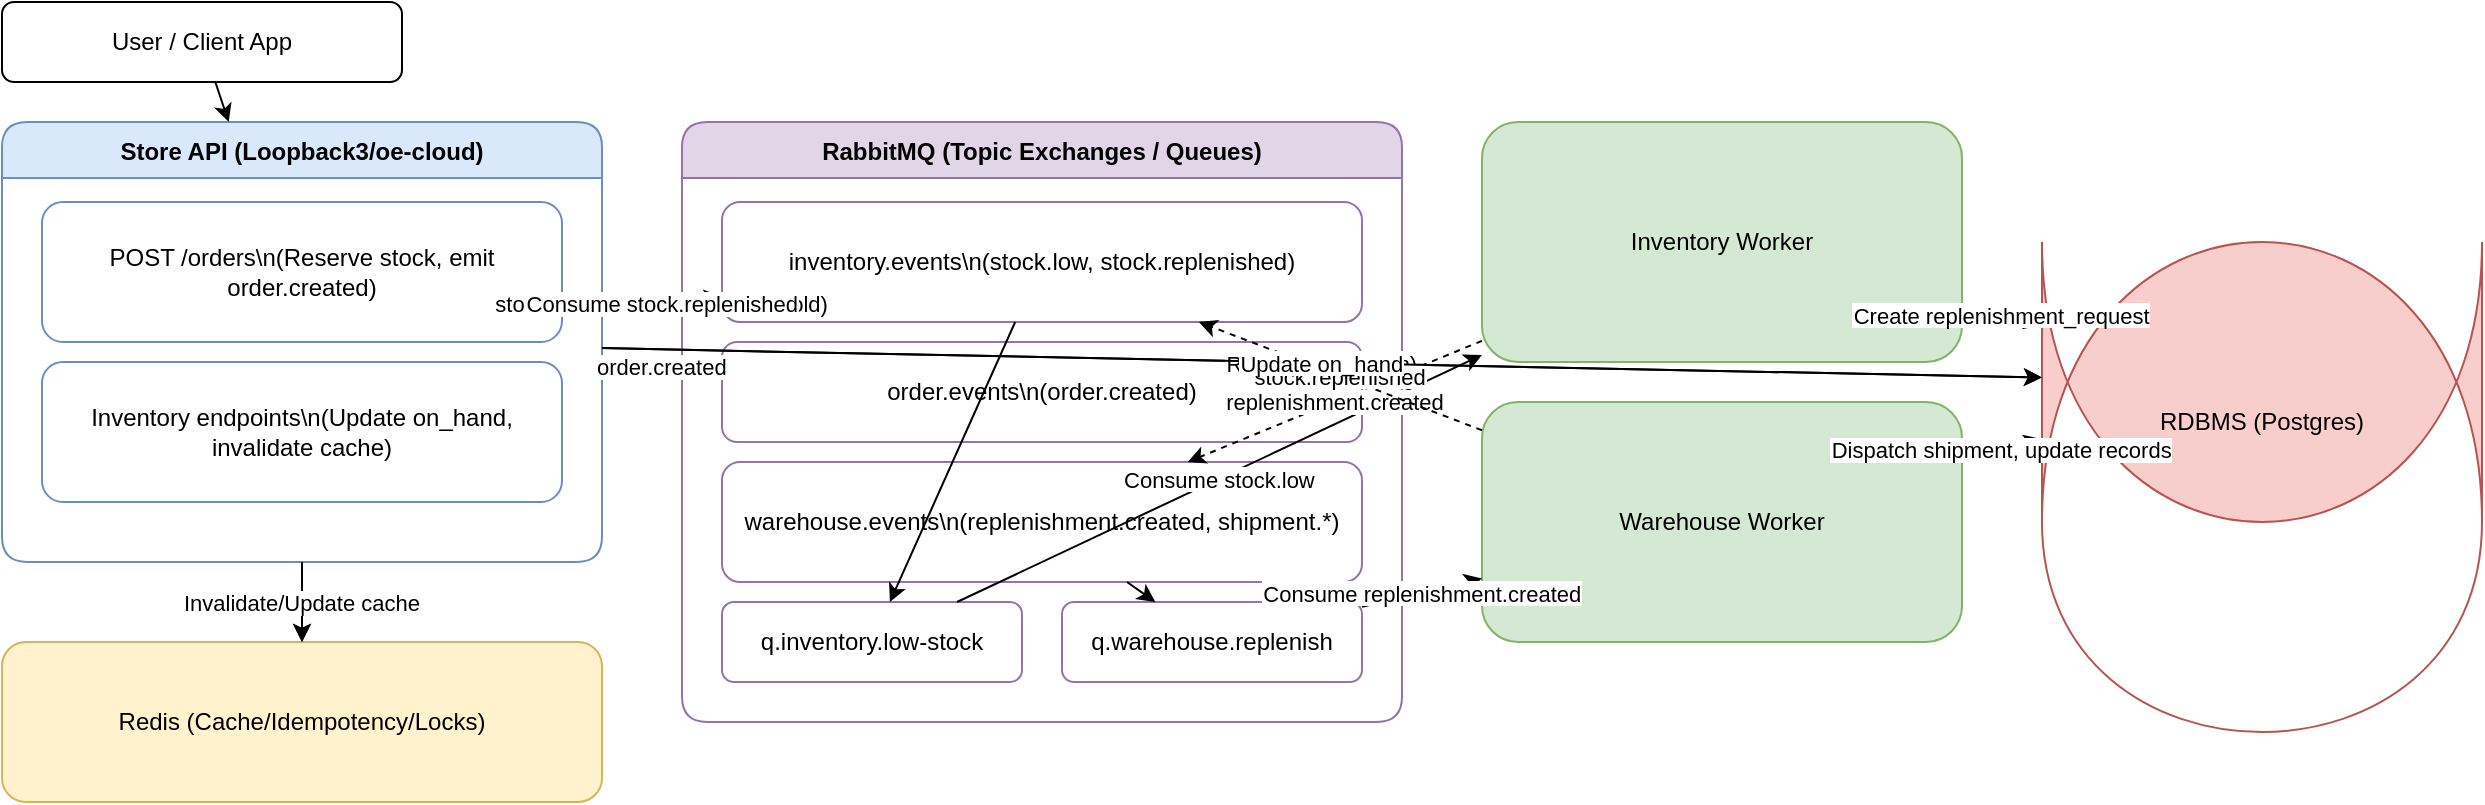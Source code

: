 <mxfile version="24.7.5" type="device">
  <diagram id="dark-store-flow" name="Dark Store Replenishment Flow">
    <mxGraphModel dx="1470" dy="868" grid="1" gridSize="10" guides="1" tooltips="1" connect="1" arrows="1" fold="1" page="1" pageScale="1" pageWidth="1600" pageHeight="1000" math="0" shadow="0">
      <root>
        <mxCell id="0"/>
        <mxCell id="1" parent="0"/>

        <!-- Swimlanes / Groups -->
        <mxCell id="api" value="Store API (Loopback3/oe-cloud)" style="swimlane;childLayout=stackLayout;horizontal=1;startSize=28;horizontalStack=0;resizeParent=1;collapsible=1;rounded=1;fillColor=#dae8fc;strokeColor=#6c8ebf;" vertex="1" parent="1">
          <mxGeometry x="60" y="80" width="300" height="220" as="geometry"/>
        </mxCell>

        <mxCell id="redis" value="Redis (Cache/Idempotency/Locks)" style="rounded=1;whiteSpace=wrap;html=1;fillColor=#fff2cc;strokeColor=#d6b656;" vertex="1" parent="1">
          <mxGeometry x="60" y="340" width="300" height="80" as="geometry"/>
        </mxCell>

        <mxCell id="mq" value="RabbitMQ (Topic Exchanges / Queues)" style="swimlane;childLayout=stackLayout;horizontal=1;startSize=28;horizontalStack=0;resizeParent=1;collapsible=1;rounded=1;fillColor=#e1d5e7;strokeColor=#9673a6;" vertex="1" parent="1">
          <mxGeometry x="400" y="80" width="360" height="300" as="geometry"/>
        </mxCell>

        <mxCell id="invWorker" value="Inventory Worker" style="rounded=1;whiteSpace=wrap;html=1;fillColor=#d5e8d4;strokeColor=#82b366;" vertex="1" parent="1">
          <mxGeometry x="800" y="80" width="240" height="120" as="geometry"/>
        </mxCell>

        <mxCell id="whWorker" value="Warehouse Worker" style="rounded=1;whiteSpace=wrap;html=1;fillColor=#d5e8d4;strokeColor=#82b366;" vertex="1" parent="1">
          <mxGeometry x="800" y="220" width="240" height="120" as="geometry"/>
        </mxCell>

        <mxCell id="db" value="RDBMS (Postgres)" style="shape=cylinder;whiteSpace=wrap;html=1;boundedLbl=1;size=15;fillColor=#f8cecc;strokeColor=#b85450;" vertex="1" parent="1">
          <mxGeometry x="1080" y="140" width="220" height="140" as="geometry"/>
        </mxCell>

        <mxCell id="user" value="User / Client App" style="rounded=1;whiteSpace=wrap;html=1;fillColor=#ffffff;strokeColor=#000000;" vertex="1" parent="1">
          <mxGeometry x="60" y="20" width="200" height="40" as="geometry"/>
        </mxCell>

        <!-- API internal nodes -->
        <mxCell id="apiOrder" value="POST /orders\n(Reserve stock, emit order.created)" style="rounded=1;whiteSpace=wrap;html=1;fillColor=#ffffff;strokeColor=#6c8ebf;" vertex="1" parent="api">
          <mxGeometry x="20" y="40" width="260" height="70" as="geometry"/>
        </mxCell>

        <mxCell id="apiInv" value="Inventory endpoints\n(Update on_hand, invalidate cache)" style="rounded=1;whiteSpace=wrap;html=1;fillColor=#ffffff;strokeColor=#6c8ebf;" vertex="1" parent="api">
          <mxGeometry x="20" y="120" width="260" height="70" as="geometry"/>
        </mxCell>

        <!-- RabbitMQ internals -->
        <mxCell id="exInv" value="inventory.events\n(stock.low, stock.replenished)" style="rounded=1;whiteSpace=wrap;html=1;fillColor=#ffffff;strokeColor=#9673a6;" vertex="1" parent="mq">
          <mxGeometry x="20" y="40" width="320" height="60" as="geometry"/>
        </mxCell>
        <mxCell id="exOrder" value="order.events\n(order.created)" style="rounded=1;whiteSpace=wrap;html=1;fillColor=#ffffff;strokeColor=#9673a6;" vertex="1" parent="mq">
          <mxGeometry x="20" y="110" width="320" height="50" as="geometry"/>
        </mxCell>
        <mxCell id="exWh" value="warehouse.events\n(replenishment.created, shipment.*)" style="rounded=1;whiteSpace=wrap;html=1;fillColor=#ffffff;strokeColor=#9673a6;" vertex="1" parent="mq">
          <mxGeometry x="20" y="170" width="320" height="60" as="geometry"/>
        </mxCell>
        <mxCell id="qLow" value="q.inventory.low-stock" style="rounded=1;whiteSpace=wrap;html=1;fillColor=#ffffff;strokeColor=#9673a6;" vertex="1" parent="mq">
          <mxGeometry x="20" y="240" width="150" height="40" as="geometry"/>
        </mxCell>
        <mxCell id="qRepl" value="q.warehouse.replenish" style="rounded=1;whiteSpace=wrap;html=1;fillColor=#ffffff;strokeColor=#9673a6;" vertex="1" parent="mq">
          <mxGeometry x="190" y="240" width="150" height="40" as="geometry"/>
        </mxCell>

        <!-- Edges -->
        <mxCell id="eUserToOrder" edge="1" parent="1" source="user" target="api">
          <mxGeometry relative="1" as="geometry"/>
        </mxCell>

        <mxCell id="eOrderToRedisRead" value="Check cache" style="endArrow=classic;" edge="1" parent="1" source="api" target="redis">
          <mxGeometry relative="1" as="geometry"/>
        </mxCell>

        <mxCell id="eOrderToDB" value="Reserve items (txn)" style="endArrow=classic;" edge="1" parent="1" source="api" target="db">
          <mxGeometry relative="1" as="geometry"/>
        </mxCell>

        <mxCell id="eApiToOrderEx" value="order.created" style="endArrow=classic;dashed=1;" edge="1" parent="1" source="api" target="exOrder">
          <mxGeometry relative="1" as="geometry"/>
        </mxCell>

        <mxCell id="eApiToInvEx" value="stock.low (if near/below threshold)" style="endArrow=classic;dashed=1;" edge="1" parent="1" source="api" target="exInv">
          <mxGeometry relative="1" as="geometry"/>
        </mxCell>

        <mxCell id="eInvExToQLow" edge="1" parent="1" source="exInv" target="qLow">
          <mxGeometry relative="1" as="geometry"/>
        </mxCell>
        <mxCell id="eWhExToQRepl" edge="1" parent="1" source="exWh" target="qRepl">
          <mxGeometry relative="1" as="geometry"/>
        </mxCell>

        <mxCell id="eQLowToInvW" value="Consume stock.low" style="endArrow=classic;" edge="1" parent="1" source="qLow" target="invWorker">
          <mxGeometry relative="1" as="geometry"/>
        </mxCell>
        <mxCell id="eInvWToDB" value="Create replenishment_request" style="endArrow=classic;" edge="1" parent="1" source="invWorker" target="db">
          <mxGeometry relative="1" as="geometry"/>
        </mxCell>
        <mxCell id="eInvWToWhEx" value="replenishment.created" style="endArrow=classic;dashed=1;" edge="1" parent="1" source="invWorker" target="exWh">
          <mxGeometry relative="1" as="geometry"/>
        </mxCell>

        <mxCell id="eQReplToWhW" value="Consume replenishment.created" style="endArrow=classic;" edge="1" parent="1" source="qRepl" target="whWorker">
          <mxGeometry relative="1" as="geometry"/>
        </mxCell>
        <mxCell id="eWhWToDB" value="Dispatch shipment, update records" style="endArrow=classic;" edge="1" parent="1" source="whWorker" target="db">
          <mxGeometry relative="1" as="geometry"/>
        </mxCell>
        <mxCell id="eWhWToInvEx" value="stock.replenished" style="endArrow=classic;dashed=1;" edge="1" parent="1" source="whWorker" target="exInv">
          <mxGeometry relative="1" as="geometry"/>
        </mxCell>

        <mxCell id="eInvExToAPI" value="Consume stock.replenished" style="endArrow=classic;" edge="1" parent="1" source="exInv" target="api">
          <mxGeometry relative="1" as="geometry"/>
        </mxCell>
        <mxCell id="eAPIToDBUpd" value="Update on_hand" style="endArrow=classic;" edge="1" parent="1" source="api" target="db">
          <mxGeometry relative="1" as="geometry"/>
        </mxCell>
        <mxCell id="eAPIToRedisInv" value="Invalidate/Update cache" style="endArrow=classic;" edge="1" parent="1" source="api" target="redis">
          <mxGeometry relative="1" as="geometry"/>
        </mxCell>

      </root>
    </mxGraphModel>
  </diagram>
</mxfile>

